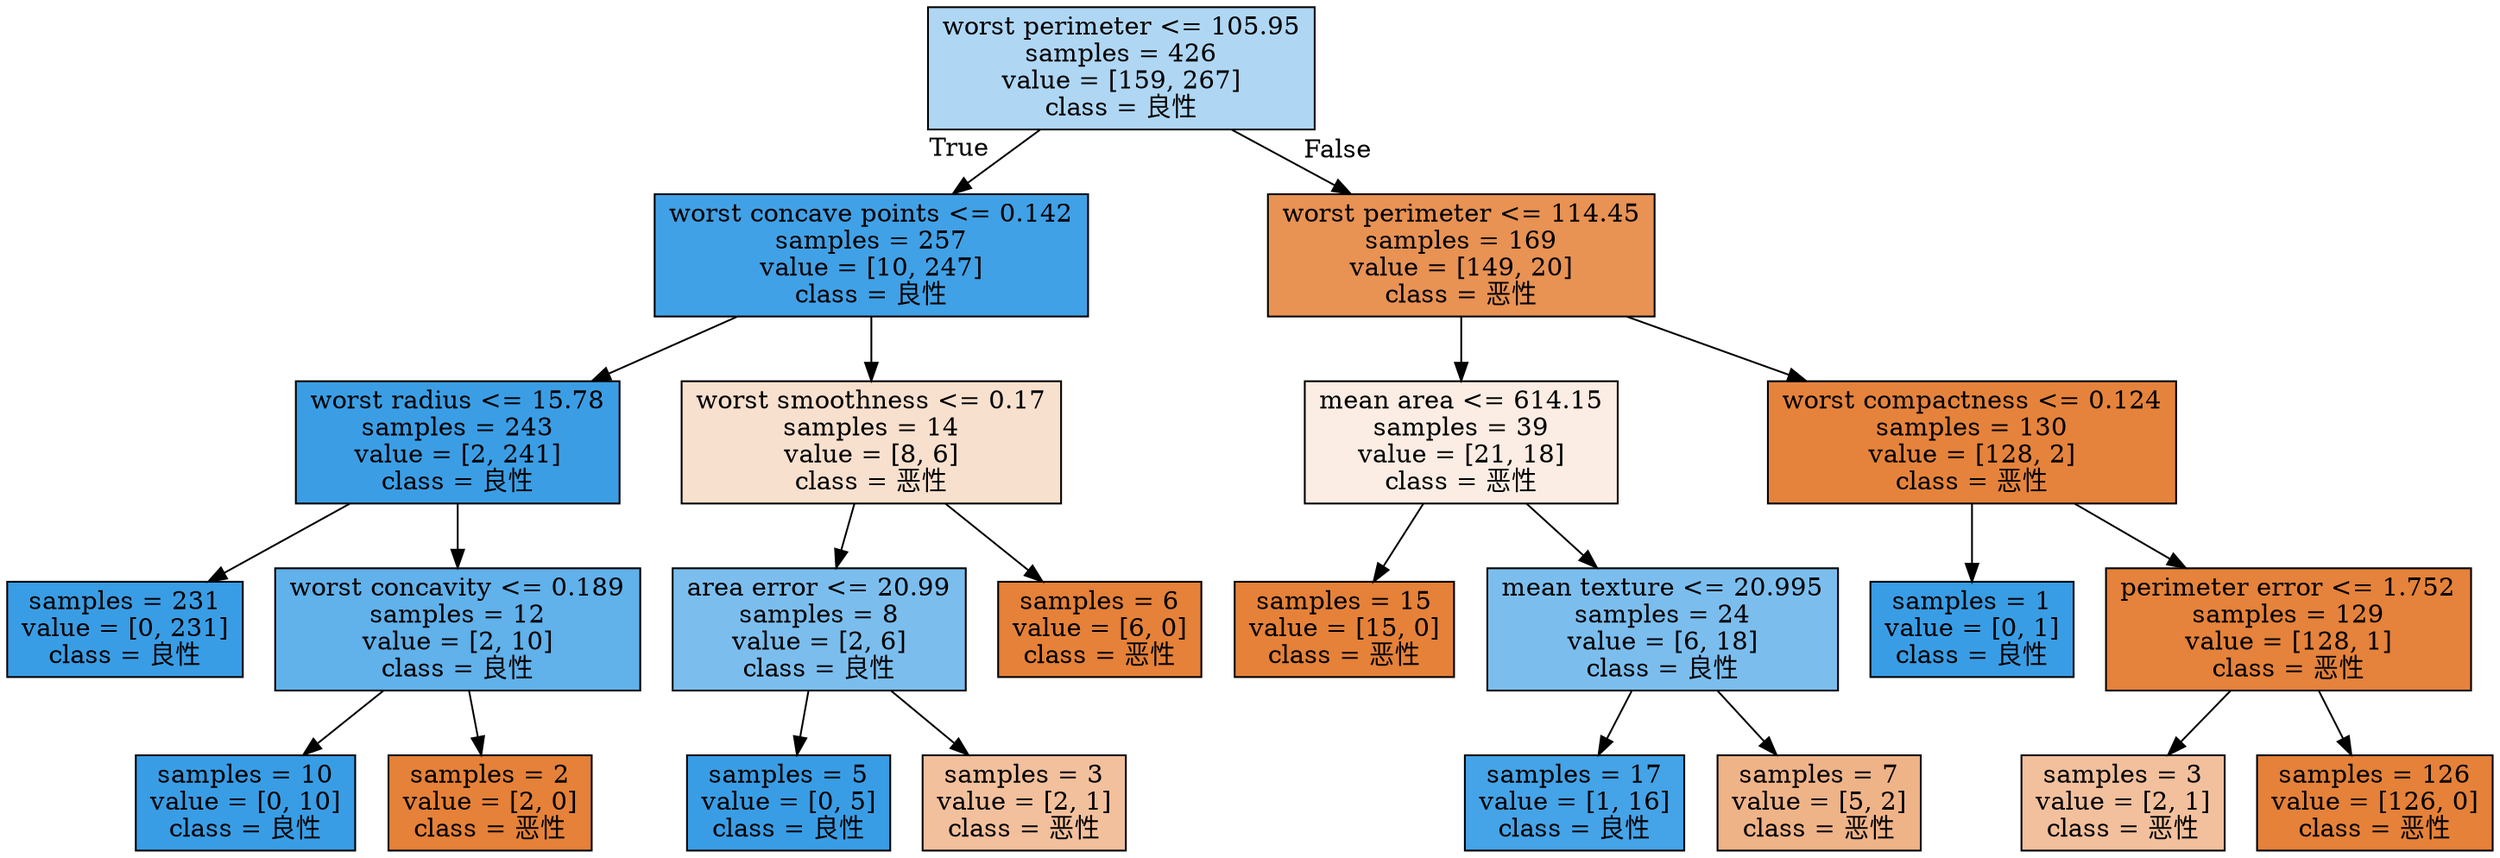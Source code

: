 digraph Tree {
node [shape=box, style="filled", color="black"] ;
0 [label="worst perimeter <= 105.95\nsamples = 426\nvalue = [159, 267]\nclass = 良性", fillcolor="#afd7f4"] ;
1 [label="worst concave points <= 0.142\nsamples = 257\nvalue = [10, 247]\nclass = 良性", fillcolor="#41a1e6"] ;
0 -> 1 [labeldistance=2.5, labelangle=45, headlabel="True"] ;
2 [label="worst radius <= 15.78\nsamples = 243\nvalue = [2, 241]\nclass = 良性", fillcolor="#3b9ee5"] ;
1 -> 2 ;
3 [label="samples = 231\nvalue = [0, 231]\nclass = 良性", fillcolor="#399de5"] ;
2 -> 3 ;
4 [label="worst concavity <= 0.189\nsamples = 12\nvalue = [2, 10]\nclass = 良性", fillcolor="#61b1ea"] ;
2 -> 4 ;
5 [label="samples = 10\nvalue = [0, 10]\nclass = 良性", fillcolor="#399de5"] ;
4 -> 5 ;
6 [label="samples = 2\nvalue = [2, 0]\nclass = 恶性", fillcolor="#e58139"] ;
4 -> 6 ;
7 [label="worst smoothness <= 0.17\nsamples = 14\nvalue = [8, 6]\nclass = 恶性", fillcolor="#f8e0ce"] ;
1 -> 7 ;
8 [label="area error <= 20.99\nsamples = 8\nvalue = [2, 6]\nclass = 良性", fillcolor="#7bbeee"] ;
7 -> 8 ;
9 [label="samples = 5\nvalue = [0, 5]\nclass = 良性", fillcolor="#399de5"] ;
8 -> 9 ;
10 [label="samples = 3\nvalue = [2, 1]\nclass = 恶性", fillcolor="#f2c09c"] ;
8 -> 10 ;
11 [label="samples = 6\nvalue = [6, 0]\nclass = 恶性", fillcolor="#e58139"] ;
7 -> 11 ;
12 [label="worst perimeter <= 114.45\nsamples = 169\nvalue = [149, 20]\nclass = 恶性", fillcolor="#e89254"] ;
0 -> 12 [labeldistance=2.5, labelangle=-45, headlabel="False"] ;
13 [label="mean area <= 614.15\nsamples = 39\nvalue = [21, 18]\nclass = 恶性", fillcolor="#fbede3"] ;
12 -> 13 ;
14 [label="samples = 15\nvalue = [15, 0]\nclass = 恶性", fillcolor="#e58139"] ;
13 -> 14 ;
15 [label="mean texture <= 20.995\nsamples = 24\nvalue = [6, 18]\nclass = 良性", fillcolor="#7bbeee"] ;
13 -> 15 ;
16 [label="samples = 17\nvalue = [1, 16]\nclass = 良性", fillcolor="#45a3e7"] ;
15 -> 16 ;
17 [label="samples = 7\nvalue = [5, 2]\nclass = 恶性", fillcolor="#efb388"] ;
15 -> 17 ;
18 [label="worst compactness <= 0.124\nsamples = 130\nvalue = [128, 2]\nclass = 恶性", fillcolor="#e5833c"] ;
12 -> 18 ;
19 [label="samples = 1\nvalue = [0, 1]\nclass = 良性", fillcolor="#399de5"] ;
18 -> 19 ;
20 [label="perimeter error <= 1.752\nsamples = 129\nvalue = [128, 1]\nclass = 恶性", fillcolor="#e5823b"] ;
18 -> 20 ;
21 [label="samples = 3\nvalue = [2, 1]\nclass = 恶性", fillcolor="#f2c09c"] ;
20 -> 21 ;
22 [label="samples = 126\nvalue = [126, 0]\nclass = 恶性", fillcolor="#e58139"] ;
20 -> 22 ;
}
